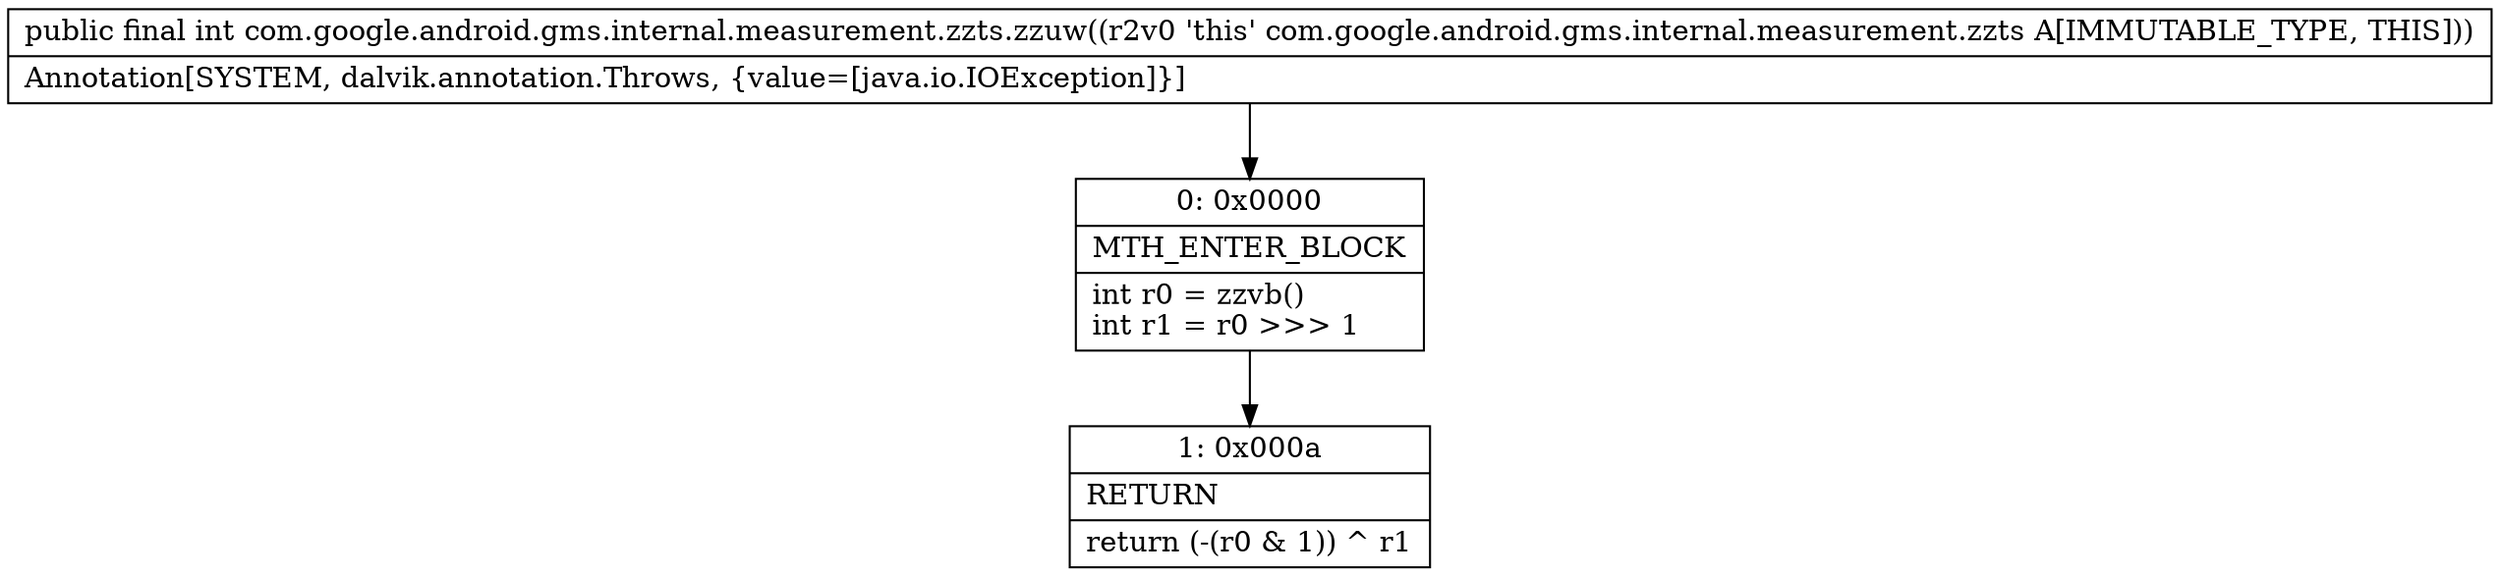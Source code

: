 digraph "CFG forcom.google.android.gms.internal.measurement.zzts.zzuw()I" {
Node_0 [shape=record,label="{0\:\ 0x0000|MTH_ENTER_BLOCK\l|int r0 = zzvb()\lint r1 = r0 \>\>\> 1\l}"];
Node_1 [shape=record,label="{1\:\ 0x000a|RETURN\l|return (\-(r0 & 1)) ^ r1\l}"];
MethodNode[shape=record,label="{public final int com.google.android.gms.internal.measurement.zzts.zzuw((r2v0 'this' com.google.android.gms.internal.measurement.zzts A[IMMUTABLE_TYPE, THIS]))  | Annotation[SYSTEM, dalvik.annotation.Throws, \{value=[java.io.IOException]\}]\l}"];
MethodNode -> Node_0;
Node_0 -> Node_1;
}

